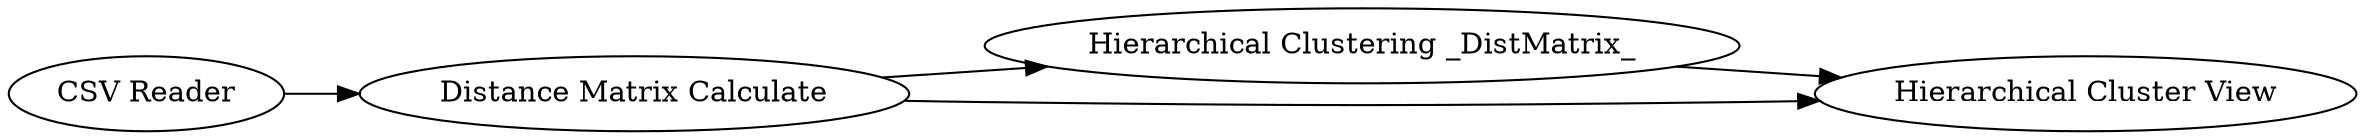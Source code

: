 digraph {
	2 -> 3
	3 -> 4
	2 -> 4
	1 -> 2
	1 [label="CSV Reader"]
	4 [label="Hierarchical Cluster View"]
	3 [label="Hierarchical Clustering _DistMatrix_"]
	2 [label="Distance Matrix Calculate"]
	rankdir=LR
}
